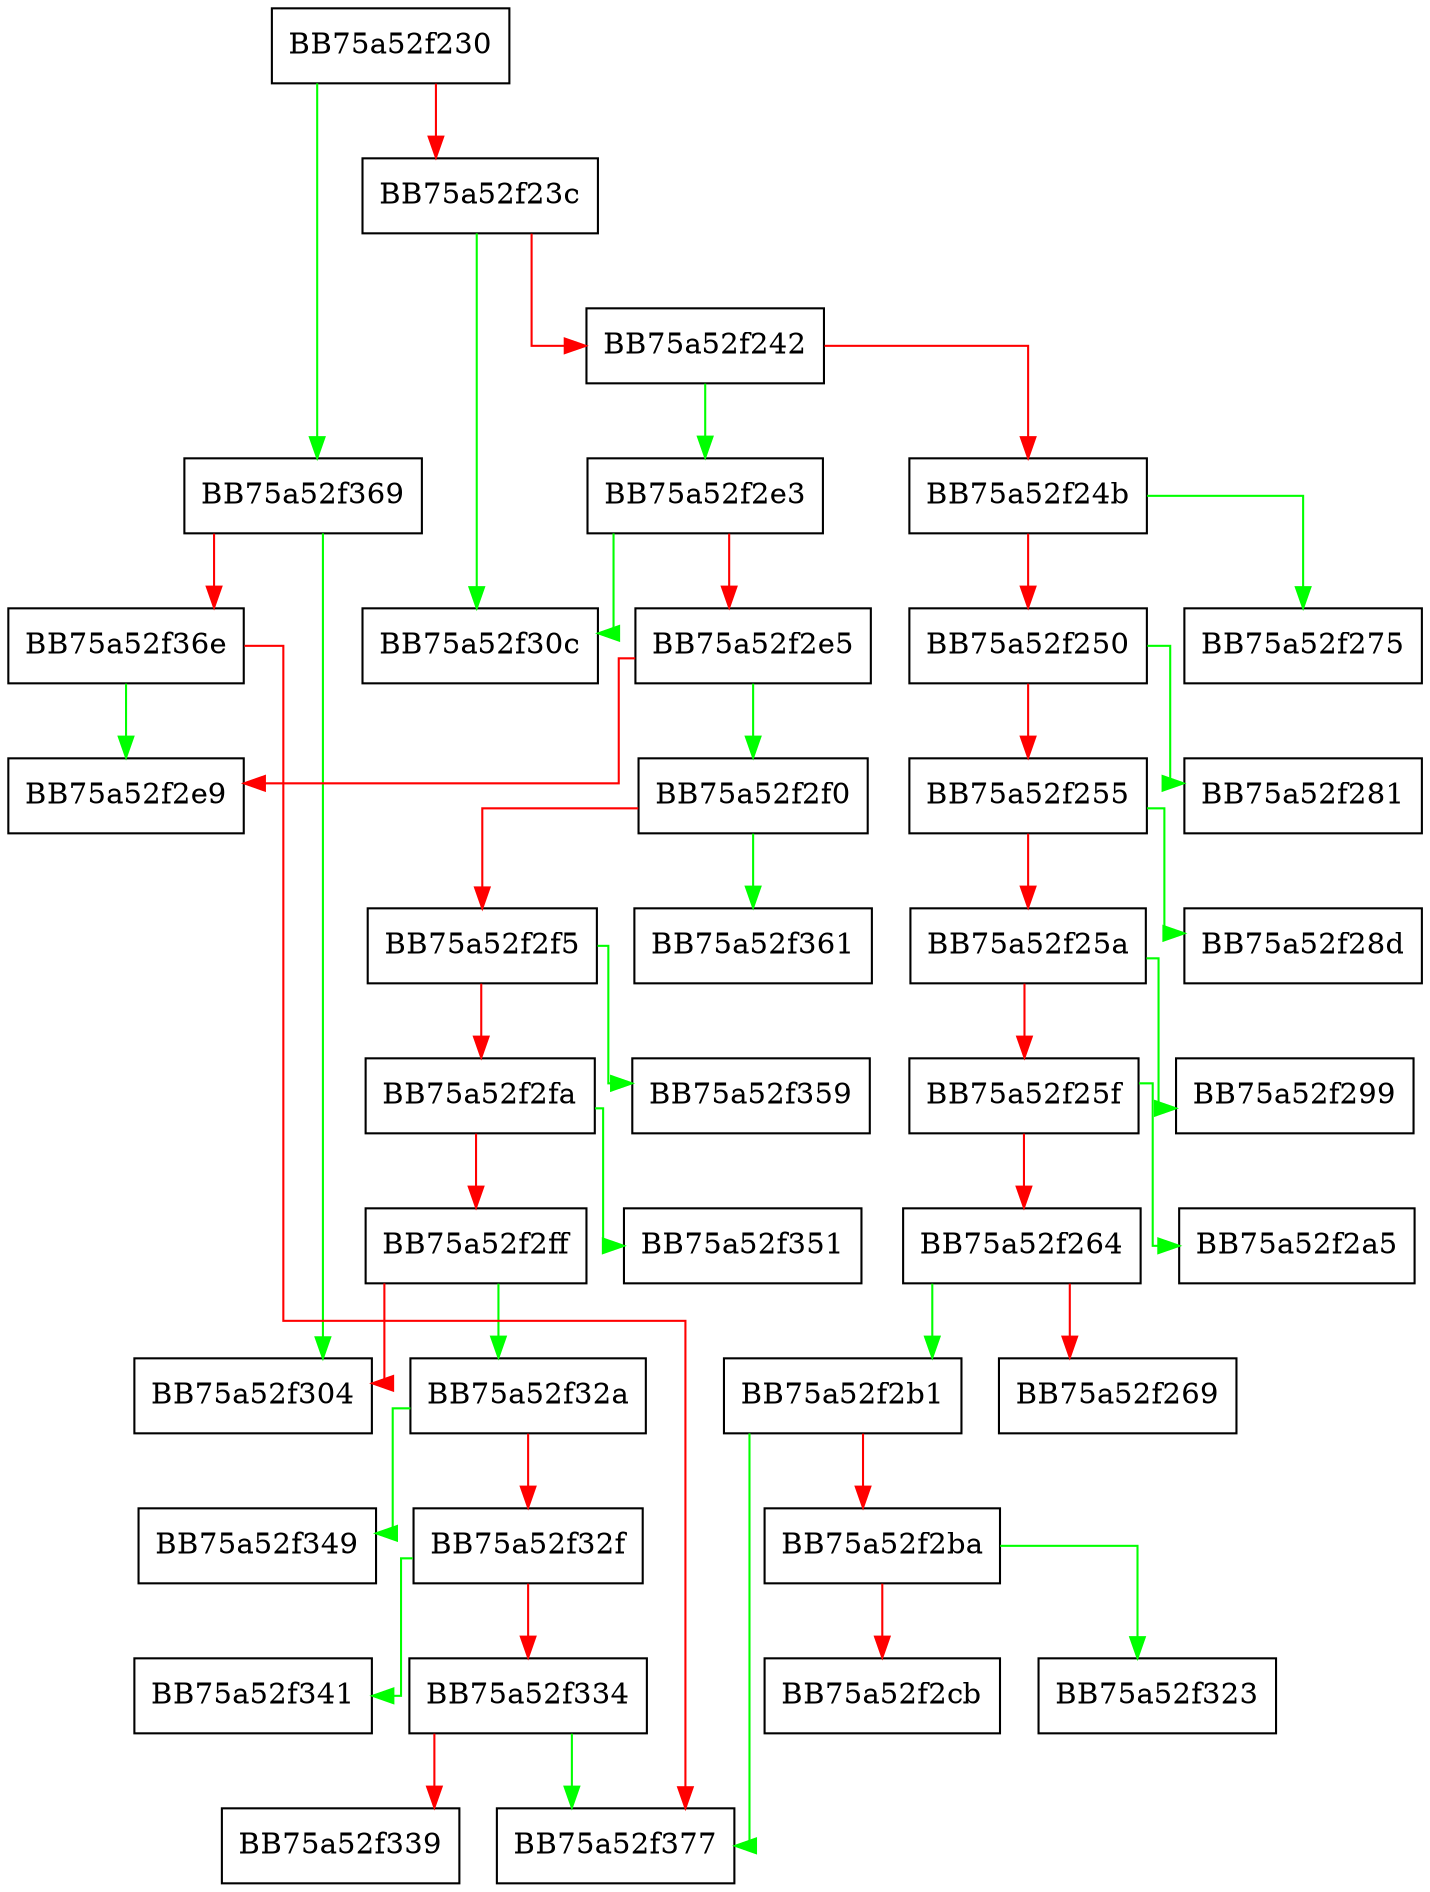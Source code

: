 digraph getreg {
  node [shape="box"];
  graph [splines=ortho];
  BB75a52f230 -> BB75a52f369 [color="green"];
  BB75a52f230 -> BB75a52f23c [color="red"];
  BB75a52f23c -> BB75a52f30c [color="green"];
  BB75a52f23c -> BB75a52f242 [color="red"];
  BB75a52f242 -> BB75a52f2e3 [color="green"];
  BB75a52f242 -> BB75a52f24b [color="red"];
  BB75a52f24b -> BB75a52f275 [color="green"];
  BB75a52f24b -> BB75a52f250 [color="red"];
  BB75a52f250 -> BB75a52f281 [color="green"];
  BB75a52f250 -> BB75a52f255 [color="red"];
  BB75a52f255 -> BB75a52f28d [color="green"];
  BB75a52f255 -> BB75a52f25a [color="red"];
  BB75a52f25a -> BB75a52f299 [color="green"];
  BB75a52f25a -> BB75a52f25f [color="red"];
  BB75a52f25f -> BB75a52f2a5 [color="green"];
  BB75a52f25f -> BB75a52f264 [color="red"];
  BB75a52f264 -> BB75a52f2b1 [color="green"];
  BB75a52f264 -> BB75a52f269 [color="red"];
  BB75a52f2b1 -> BB75a52f377 [color="green"];
  BB75a52f2b1 -> BB75a52f2ba [color="red"];
  BB75a52f2ba -> BB75a52f323 [color="green"];
  BB75a52f2ba -> BB75a52f2cb [color="red"];
  BB75a52f2e3 -> BB75a52f30c [color="green"];
  BB75a52f2e3 -> BB75a52f2e5 [color="red"];
  BB75a52f2e5 -> BB75a52f2f0 [color="green"];
  BB75a52f2e5 -> BB75a52f2e9 [color="red"];
  BB75a52f2f0 -> BB75a52f361 [color="green"];
  BB75a52f2f0 -> BB75a52f2f5 [color="red"];
  BB75a52f2f5 -> BB75a52f359 [color="green"];
  BB75a52f2f5 -> BB75a52f2fa [color="red"];
  BB75a52f2fa -> BB75a52f351 [color="green"];
  BB75a52f2fa -> BB75a52f2ff [color="red"];
  BB75a52f2ff -> BB75a52f32a [color="green"];
  BB75a52f2ff -> BB75a52f304 [color="red"];
  BB75a52f32a -> BB75a52f349 [color="green"];
  BB75a52f32a -> BB75a52f32f [color="red"];
  BB75a52f32f -> BB75a52f341 [color="green"];
  BB75a52f32f -> BB75a52f334 [color="red"];
  BB75a52f334 -> BB75a52f377 [color="green"];
  BB75a52f334 -> BB75a52f339 [color="red"];
  BB75a52f369 -> BB75a52f304 [color="green"];
  BB75a52f369 -> BB75a52f36e [color="red"];
  BB75a52f36e -> BB75a52f2e9 [color="green"];
  BB75a52f36e -> BB75a52f377 [color="red"];
}